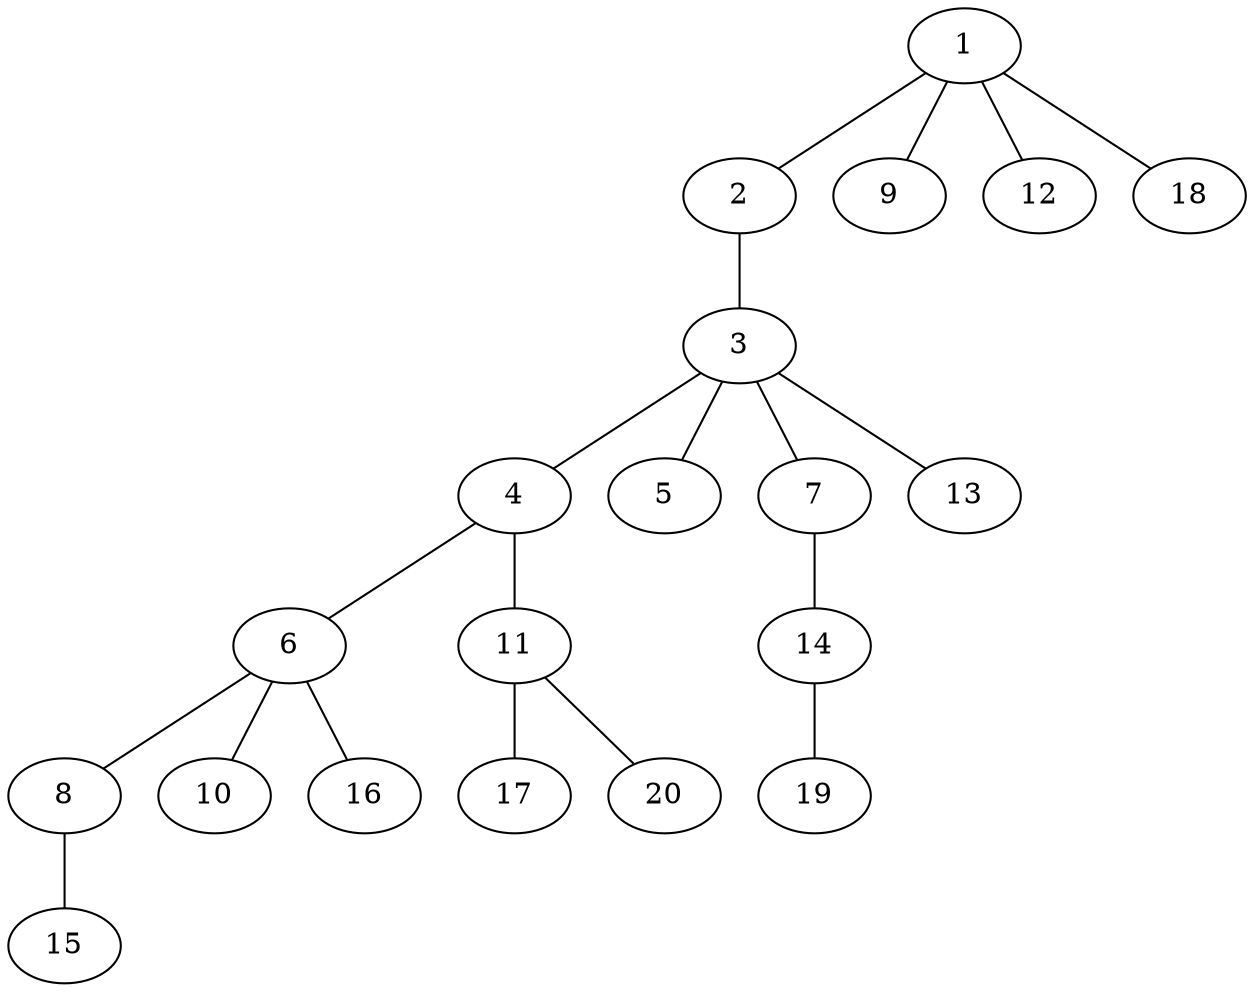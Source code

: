 graph graphname {1--2
1--9
1--12
1--18
2--3
3--4
3--5
3--7
3--13
4--6
4--11
6--8
6--10
6--16
7--14
8--15
11--17
11--20
14--19
}